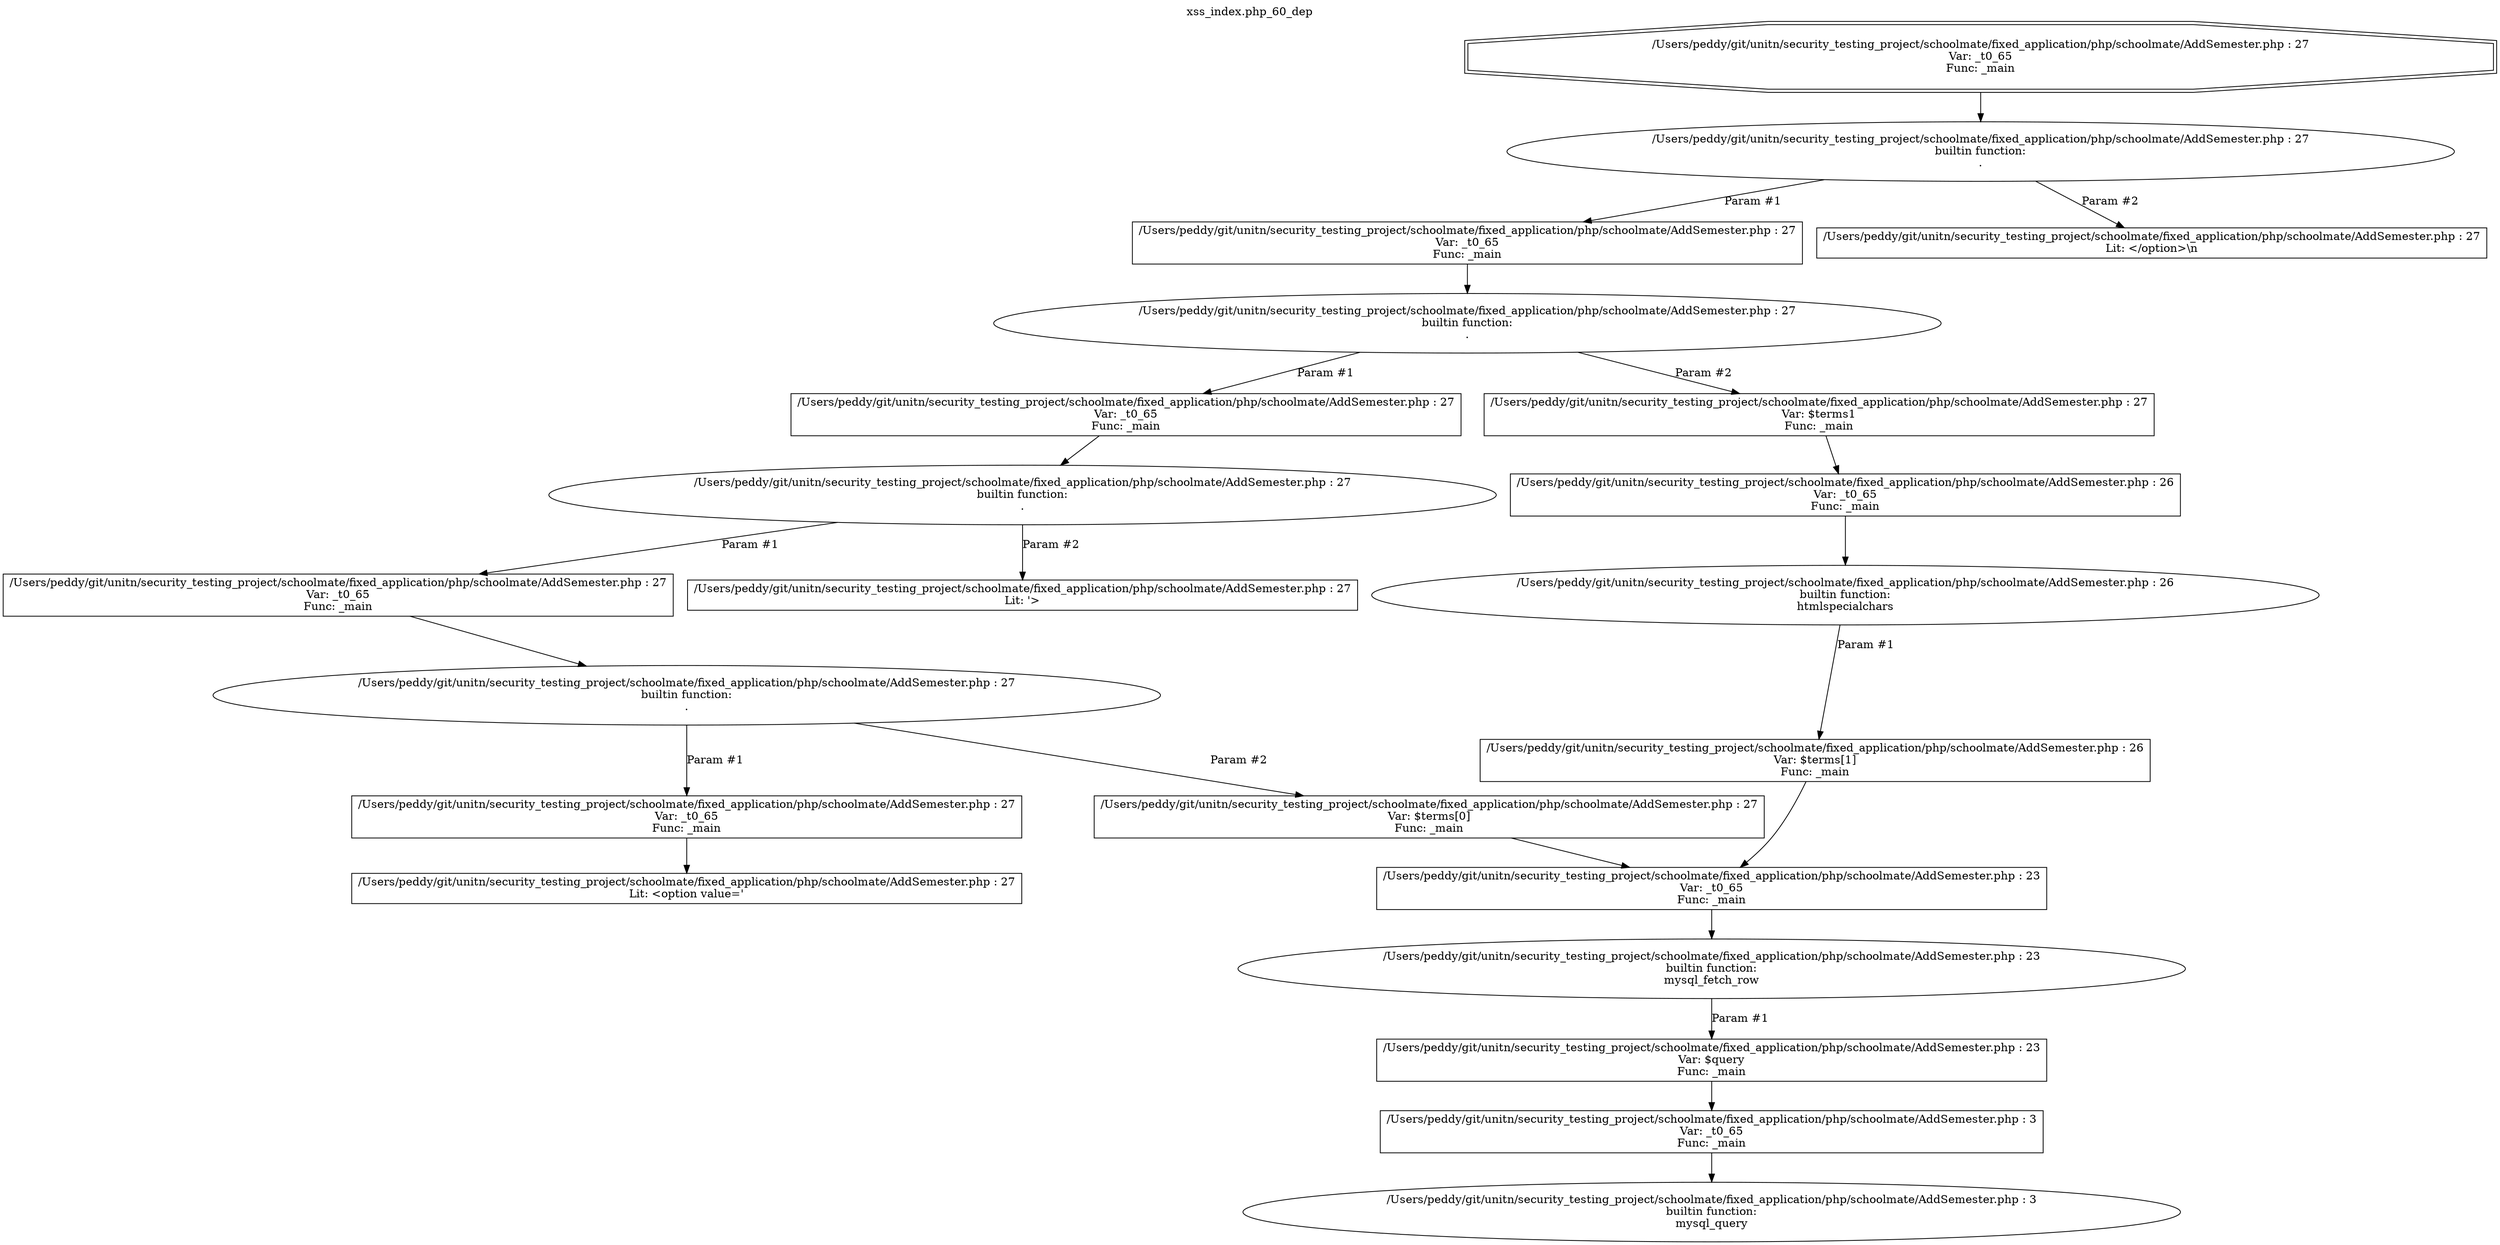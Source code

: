digraph cfg {
  label="xss_index.php_60_dep";
  labelloc=t;
  n1 [shape=doubleoctagon, label="/Users/peddy/git/unitn/security_testing_project/schoolmate/fixed_application/php/schoolmate/AddSemester.php : 27\nVar: _t0_65\nFunc: _main\n"];
  n2 [shape=ellipse, label="/Users/peddy/git/unitn/security_testing_project/schoolmate/fixed_application/php/schoolmate/AddSemester.php : 27\nbuiltin function:\n.\n"];
  n3 [shape=box, label="/Users/peddy/git/unitn/security_testing_project/schoolmate/fixed_application/php/schoolmate/AddSemester.php : 27\nVar: _t0_65\nFunc: _main\n"];
  n4 [shape=ellipse, label="/Users/peddy/git/unitn/security_testing_project/schoolmate/fixed_application/php/schoolmate/AddSemester.php : 27\nbuiltin function:\n.\n"];
  n5 [shape=box, label="/Users/peddy/git/unitn/security_testing_project/schoolmate/fixed_application/php/schoolmate/AddSemester.php : 27\nVar: _t0_65\nFunc: _main\n"];
  n6 [shape=ellipse, label="/Users/peddy/git/unitn/security_testing_project/schoolmate/fixed_application/php/schoolmate/AddSemester.php : 27\nbuiltin function:\n.\n"];
  n7 [shape=box, label="/Users/peddy/git/unitn/security_testing_project/schoolmate/fixed_application/php/schoolmate/AddSemester.php : 27\nVar: _t0_65\nFunc: _main\n"];
  n8 [shape=ellipse, label="/Users/peddy/git/unitn/security_testing_project/schoolmate/fixed_application/php/schoolmate/AddSemester.php : 27\nbuiltin function:\n.\n"];
  n9 [shape=box, label="/Users/peddy/git/unitn/security_testing_project/schoolmate/fixed_application/php/schoolmate/AddSemester.php : 27\nVar: _t0_65\nFunc: _main\n"];
  n10 [shape=box, label="/Users/peddy/git/unitn/security_testing_project/schoolmate/fixed_application/php/schoolmate/AddSemester.php : 27\nLit: <option value='\n"];
  n11 [shape=box, label="/Users/peddy/git/unitn/security_testing_project/schoolmate/fixed_application/php/schoolmate/AddSemester.php : 27\nVar: $terms[0]\nFunc: _main\n"];
  n12 [shape=box, label="/Users/peddy/git/unitn/security_testing_project/schoolmate/fixed_application/php/schoolmate/AddSemester.php : 23\nVar: _t0_65\nFunc: _main\n"];
  n13 [shape=ellipse, label="/Users/peddy/git/unitn/security_testing_project/schoolmate/fixed_application/php/schoolmate/AddSemester.php : 23\nbuiltin function:\nmysql_fetch_row\n"];
  n14 [shape=box, label="/Users/peddy/git/unitn/security_testing_project/schoolmate/fixed_application/php/schoolmate/AddSemester.php : 23\nVar: $query\nFunc: _main\n"];
  n15 [shape=box, label="/Users/peddy/git/unitn/security_testing_project/schoolmate/fixed_application/php/schoolmate/AddSemester.php : 3\nVar: _t0_65\nFunc: _main\n"];
  n16 [shape=ellipse, label="/Users/peddy/git/unitn/security_testing_project/schoolmate/fixed_application/php/schoolmate/AddSemester.php : 3\nbuiltin function:\nmysql_query\n"];
  n17 [shape=box, label="/Users/peddy/git/unitn/security_testing_project/schoolmate/fixed_application/php/schoolmate/AddSemester.php : 27\nLit: '>\n"];
  n18 [shape=box, label="/Users/peddy/git/unitn/security_testing_project/schoolmate/fixed_application/php/schoolmate/AddSemester.php : 27\nVar: $terms1\nFunc: _main\n"];
  n19 [shape=box, label="/Users/peddy/git/unitn/security_testing_project/schoolmate/fixed_application/php/schoolmate/AddSemester.php : 26\nVar: _t0_65\nFunc: _main\n"];
  n20 [shape=ellipse, label="/Users/peddy/git/unitn/security_testing_project/schoolmate/fixed_application/php/schoolmate/AddSemester.php : 26\nbuiltin function:\nhtmlspecialchars\n"];
  n21 [shape=box, label="/Users/peddy/git/unitn/security_testing_project/schoolmate/fixed_application/php/schoolmate/AddSemester.php : 26\nVar: $terms[1]\nFunc: _main\n"];
  n22 [shape=box, label="/Users/peddy/git/unitn/security_testing_project/schoolmate/fixed_application/php/schoolmate/AddSemester.php : 27\nLit: </option>\\n\n"];
  n1 -> n2;
  n3 -> n4;
  n5 -> n6;
  n7 -> n8;
  n9 -> n10;
  n8 -> n9[label="Param #1"];
  n8 -> n11[label="Param #2"];
  n12 -> n13;
  n15 -> n16;
  n14 -> n15;
  n13 -> n14[label="Param #1"];
  n11 -> n12;
  n6 -> n7[label="Param #1"];
  n6 -> n17[label="Param #2"];
  n4 -> n5[label="Param #1"];
  n4 -> n18[label="Param #2"];
  n19 -> n20;
  n21 -> n12;
  n20 -> n21[label="Param #1"];
  n18 -> n19;
  n2 -> n3[label="Param #1"];
  n2 -> n22[label="Param #2"];
}
